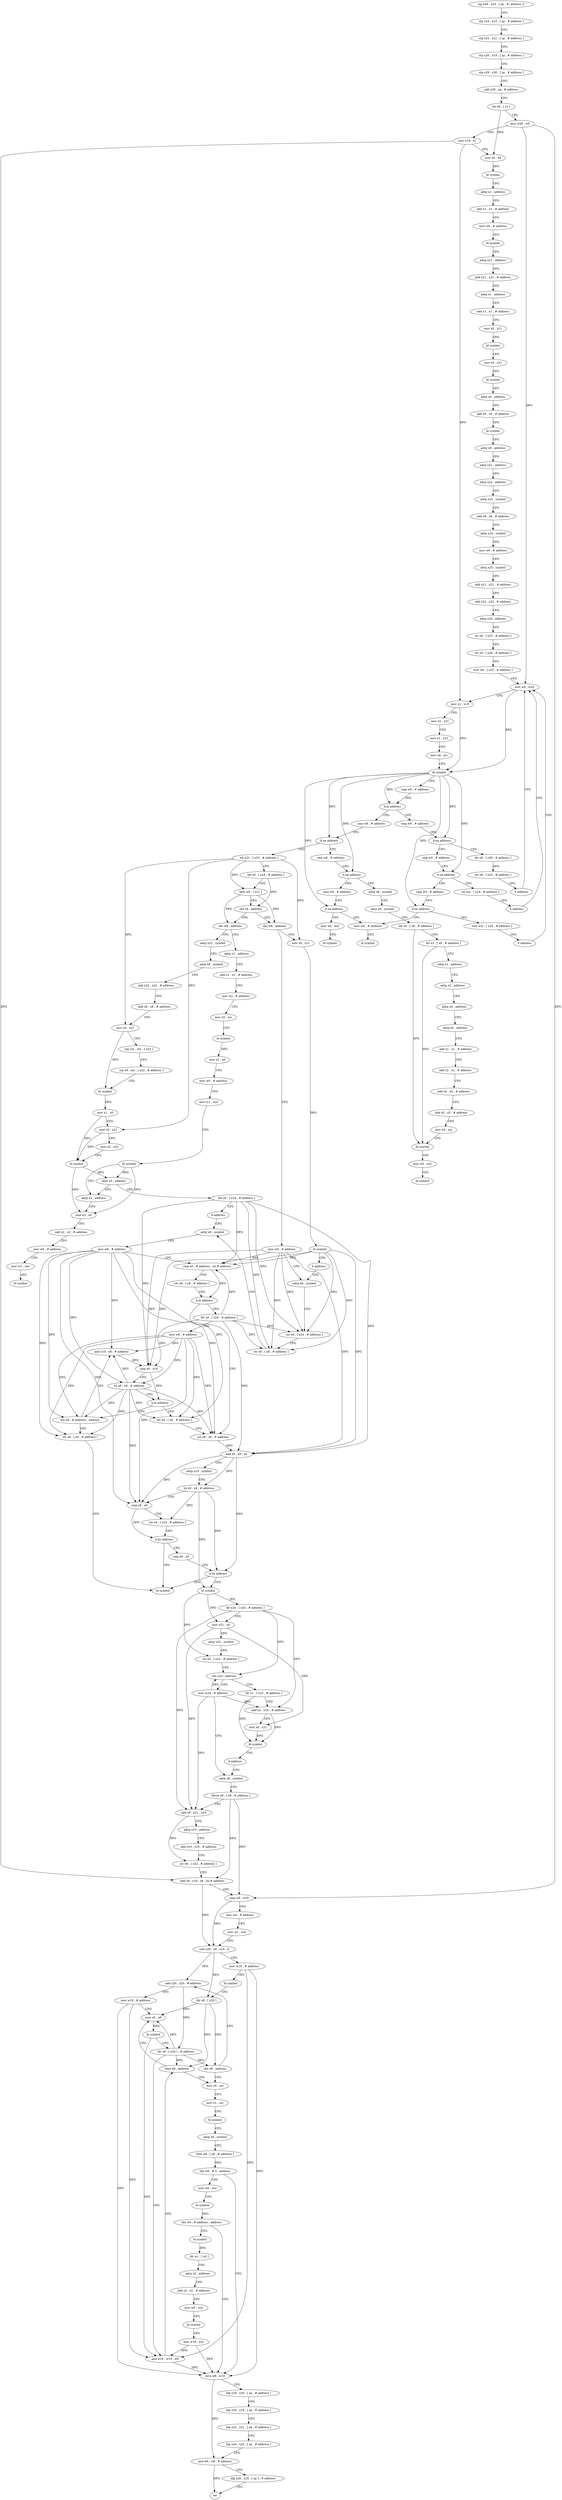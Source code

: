 digraph "func" {
"4202200" [label = "stp x26 , x25 , [ sp , #- address ]!" ]
"4202204" [label = "stp x24 , x23 , [ sp , # address ]" ]
"4202208" [label = "stp x22 , x21 , [ sp , # address ]" ]
"4202212" [label = "stp x20 , x19 , [ sp , # address ]" ]
"4202216" [label = "stp x29 , x30 , [ sp , # address ]" ]
"4202220" [label = "add x29 , sp , # address" ]
"4202224" [label = "ldr x8 , [ x1 ]" ]
"4202228" [label = "mov w20 , w0" ]
"4202232" [label = "mov x19 , x1" ]
"4202236" [label = "mov x0 , x8" ]
"4202240" [label = "bl symbol" ]
"4202244" [label = "adrp x1 , address" ]
"4202248" [label = "add x1 , x1 , # address" ]
"4202252" [label = "mov w0 , # address" ]
"4202256" [label = "bl symbol" ]
"4202260" [label = "adrp x21 , address" ]
"4202264" [label = "add x21 , x21 , # address" ]
"4202268" [label = "adrp x1 , address" ]
"4202272" [label = "add x1 , x1 , # address" ]
"4202276" [label = "mov x0 , x21" ]
"4202280" [label = "bl symbol" ]
"4202284" [label = "mov x0 , x21" ]
"4202288" [label = "bl symbol" ]
"4202292" [label = "adrp x0 , address" ]
"4202296" [label = "add x0 , x0 , # address" ]
"4202300" [label = "bl symbol" ]
"4202304" [label = "adrp x8 , address" ]
"4202308" [label = "adrp x21 , address" ]
"4202312" [label = "adrp x22 , address" ]
"4202316" [label = "adrp x23 , symbol" ]
"4202320" [label = "add x8 , x8 , # address" ]
"4202324" [label = "adrp x24 , symbol" ]
"4202328" [label = "mov w9 , # address" ]
"4202332" [label = "adrp x25 , symbol" ]
"4202336" [label = "add x21 , x21 , # address" ]
"4202340" [label = "add x22 , x22 , # address" ]
"4202344" [label = "adrp x26 , address" ]
"4202348" [label = "str x8 , [ x23 , # address ]" ]
"4202352" [label = "str x9 , [ x24 , # address ]" ]
"4202356" [label = "strb w9 , [ x25 , # address ]" ]
"4202360" [label = "mov w0 , w20" ]
"4202444" [label = "cmn w0 , # address" ]
"4202448" [label = "b.ne address" ]
"4202892" [label = "cmn w0 , # address" ]
"4202452" [label = "ldr x21 , [ x23 , # address ]" ]
"4202392" [label = "cmp w0 , # address" ]
"4202396" [label = "b.eq address" ]
"4202416" [label = "ldr x8 , [ x26 , # address ]" ]
"4202400" [label = "cmp w0 , # address" ]
"4202896" [label = "b.ne address" ]
"4202964" [label = "cmn w0 , # address" ]
"4202900" [label = "adrp x8 , symbol" ]
"4202456" [label = "ldr x9 , [ x24 , # address ]" ]
"4202460" [label = "ldrb w8 , [ x21 ]" ]
"4202464" [label = "cbz x9 , address" ]
"4202484" [label = "cbz w8 , address" ]
"4202468" [label = "cbz w8 , address" ]
"4202420" [label = "str x8 , [ x23 , # address ]" ]
"4202424" [label = "b address" ]
"4202404" [label = "b.ne address" ]
"4202428" [label = "cmp w0 , # address" ]
"4202408" [label = "str xzr , [ x24 , # address ]" ]
"4202968" [label = "b.ne address" ]
"4202980" [label = "mov w0 , # address" ]
"4202972" [label = "mov w0 , wzr" ]
"4202904" [label = "adrp x9 , symbol" ]
"4202908" [label = "ldr x0 , [ x8 , # address ]" ]
"4202912" [label = "ldr x3 , [ x9 , # address ]" ]
"4202916" [label = "adrp x1 , address" ]
"4202920" [label = "adrp x2 , address" ]
"4202924" [label = "adrp x4 , address" ]
"4202928" [label = "adrp x5 , address" ]
"4202932" [label = "add x1 , x1 , # address" ]
"4202936" [label = "add x2 , x2 , # address" ]
"4202940" [label = "add x4 , x4 , # address" ]
"4202944" [label = "add x5 , x5 , # address" ]
"4202948" [label = "mov x6 , xzr" ]
"4202952" [label = "bl symbol" ]
"4202956" [label = "mov w0 , wzr" ]
"4202960" [label = "bl symbol" ]
"4202988" [label = "adrp x1 , address" ]
"4202488" [label = "adrp x22 , symbol" ]
"4202548" [label = "mov w0 , # address" ]
"4202472" [label = "mov x0 , x21" ]
"4202364" [label = "mov x1 , x19" ]
"4202368" [label = "mov x2 , x21" ]
"4202372" [label = "mov x3 , x22" ]
"4202376" [label = "mov x4 , xzr" ]
"4202380" [label = "bl symbol" ]
"4202384" [label = "cmp w0 , # address" ]
"4202388" [label = "b.le address" ]
"4202432" [label = "b.ne address" ]
"4202436" [label = "strb wzr , [ x25 , # address ]" ]
"4202412" [label = "b address" ]
"4202984" [label = "bl symbol" ]
"4202976" [label = "bl symbol" ]
"4202992" [label = "add x1 , x1 , # address" ]
"4202996" [label = "mov w2 , # address" ]
"4203000" [label = "mov x0 , xzr" ]
"4203004" [label = "bl symbol" ]
"4203008" [label = "mov x2 , x0" ]
"4203012" [label = "mov w0 , # address" ]
"4203016" [label = "mov w1 , wzr" ]
"4203020" [label = "bl symbol" ]
"4203024" [label = "adrp x2 , address" ]
"4202492" [label = "adrp x8 , symbol" ]
"4202496" [label = "add x22 , x22 , # address" ]
"4202500" [label = "add x8 , x8 , # address" ]
"4202504" [label = "mov x0 , x21" ]
"4202508" [label = "stp xzr , xzr , [ x22 ]" ]
"4202512" [label = "stp x8 , xzr , [ x22 , # address ]" ]
"4202516" [label = "bl symbol" ]
"4202520" [label = "mov x1 , x0" ]
"4202524" [label = "mov x0 , x21" ]
"4202528" [label = "mov x2 , x22" ]
"4202532" [label = "bl symbol" ]
"4202536" [label = "cbnz x0 , address" ]
"4202540" [label = "ldr x0 , [ x24 , # address ]" ]
"4202552" [label = "adrp x8 , symbol" ]
"4202476" [label = "bl symbol" ]
"4202480" [label = "b address" ]
"4202440" [label = "b address" ]
"4203028" [label = "mov x3 , x0" ]
"4203032" [label = "add x2 , x2 , # address" ]
"4203036" [label = "mov w0 , # address" ]
"4203040" [label = "mov w1 , wzr" ]
"4203044" [label = "bl symbol" ]
"4202544" [label = "b address" ]
"4202564" [label = "adrp x9 , symbol" ]
"4202624" [label = "orr x9 , x8 , # address" ]
"4202628" [label = "add x9 , x9 , x0" ]
"4202632" [label = "adrp x10 , symbol" ]
"4202636" [label = "lsl x0 , x9 , # address" ]
"4202640" [label = "cmp x8 , x9" ]
"4202644" [label = "str x0 , [ x10 , # address ]" ]
"4202648" [label = "b.hs address" ]
"4202616" [label = "bl symbol" ]
"4202652" [label = "cmp x9 , x0" ]
"4202584" [label = "ldr x0 , [ x24 , # address ]" ]
"4202588" [label = "mov w8 , # address" ]
"4202592" [label = "and x10 , x8 , # address" ]
"4202556" [label = "str x0 , [ x24 , # address ]" ]
"4202560" [label = "str x0 , [ x8 , # address ]" ]
"4202568" [label = "mov w8 , # address" ]
"4202572" [label = "cmp x0 , # address , lsl # address" ]
"4202576" [label = "str x8 , [ x9 , # address ]" ]
"4202580" [label = "b.lo address" ]
"4202656" [label = "b.hs address" ]
"4202660" [label = "bl symbol" ]
"4202620" [label = "str x8 , [ x9 , # address ]" ]
"4202608" [label = "tbz x8 , # address , address" ]
"4202612" [label = "str x8 , [ x9 , # address ]" ]
"4202664" [label = "ldr x24 , [ x24 , # address ]" ]
"4202668" [label = "mov x21 , x0" ]
"4202672" [label = "adrp x22 , symbol" ]
"4202676" [label = "str x0 , [ x22 , # address ]" ]
"4202680" [label = "cbz x24 , address" ]
"4202704" [label = "mov w24 , # address" ]
"4202684" [label = "ldr x1 , [ x23 , # address ]" ]
"4202596" [label = "cmp x0 , x10" ]
"4202600" [label = "lsl x8 , x8 , # address" ]
"4202604" [label = "b.lo address" ]
"4202708" [label = "adrp x8 , symbol" ]
"4202688" [label = "add x2 , x24 , # address" ]
"4202692" [label = "mov x0 , x21" ]
"4202696" [label = "bl symbol" ]
"4202700" [label = "b address" ]
"4202796" [label = "mov x0 , xzr" ]
"4202800" [label = "mov x1 , xzr" ]
"4202804" [label = "bl symbol" ]
"4202808" [label = "adrp x8 , symbol" ]
"4202812" [label = "ldrb w8 , [ x8 , # address ]" ]
"4202816" [label = "tbz w8 , # 0 , address" ]
"4202860" [label = "mvn w8 , w19" ]
"4202820" [label = "mov w0 , wzr" ]
"4202768" [label = "add x20 , x20 , # address" ]
"4202772" [label = "mov w19 , # address" ]
"4202776" [label = "mov x0 , x8" ]
"4202712" [label = "ldrsw x8 , [ x8 , # address ]" ]
"4202716" [label = "add x9 , x21 , x24" ]
"4202720" [label = "adrp x10 , address" ]
"4202724" [label = "add x10 , x10 , # address" ]
"4202728" [label = "str x9 , [ x22 , # address ]" ]
"4202732" [label = "add x9 , x19 , x8 , lsl # address" ]
"4202736" [label = "cmp w8 , w20" ]
"4202740" [label = "mov w0 , # address" ]
"4202744" [label = "mov w1 , wzr" ]
"4202748" [label = "csel x20 , x9 , x10 , lt" ]
"4202752" [label = "mov w19 , # address" ]
"4202756" [label = "bl symbol" ]
"4202760" [label = "ldr x8 , [ x20 ]" ]
"4202764" [label = "cbz x8 , address" ]
"4202864" [label = "ldp x29 , x30 , [ sp , # address ]" ]
"4202868" [label = "ldp x20 , x19 , [ sp , # address ]" ]
"4202872" [label = "ldp x22 , x21 , [ sp , # address ]" ]
"4202876" [label = "ldp x24 , x23 , [ sp , # address ]" ]
"4202880" [label = "and w0 , w8 , # address" ]
"4202884" [label = "ldp x26 , x25 , [ sp ] , # address" ]
"4202888" [label = "ret" ]
"4202824" [label = "bl symbol" ]
"4202828" [label = "tbz w0 , # address , address" ]
"4202832" [label = "bl symbol" ]
"4202780" [label = "bl symbol" ]
"4202784" [label = "ldr x8 , [ x20 ] , # address" ]
"4202788" [label = "and w19 , w19 , w0" ]
"4202792" [label = "cbnz x8 , address" ]
"4202836" [label = "ldr w1 , [ x0 ]" ]
"4202840" [label = "adrp x2 , address" ]
"4202844" [label = "add x2 , x2 , # address" ]
"4202848" [label = "mov w0 , wzr" ]
"4202852" [label = "bl symbol" ]
"4202856" [label = "mov w19 , wzr" ]
"4202200" -> "4202204" [ label = "CFG" ]
"4202204" -> "4202208" [ label = "CFG" ]
"4202208" -> "4202212" [ label = "CFG" ]
"4202212" -> "4202216" [ label = "CFG" ]
"4202216" -> "4202220" [ label = "CFG" ]
"4202220" -> "4202224" [ label = "CFG" ]
"4202224" -> "4202228" [ label = "CFG" ]
"4202224" -> "4202236" [ label = "DFG" ]
"4202228" -> "4202232" [ label = "CFG" ]
"4202228" -> "4202360" [ label = "DFG" ]
"4202228" -> "4202736" [ label = "DFG" ]
"4202232" -> "4202236" [ label = "CFG" ]
"4202232" -> "4202364" [ label = "DFG" ]
"4202232" -> "4202732" [ label = "DFG" ]
"4202236" -> "4202240" [ label = "DFG" ]
"4202240" -> "4202244" [ label = "CFG" ]
"4202244" -> "4202248" [ label = "CFG" ]
"4202248" -> "4202252" [ label = "CFG" ]
"4202252" -> "4202256" [ label = "CFG" ]
"4202256" -> "4202260" [ label = "CFG" ]
"4202260" -> "4202264" [ label = "CFG" ]
"4202264" -> "4202268" [ label = "CFG" ]
"4202268" -> "4202272" [ label = "CFG" ]
"4202272" -> "4202276" [ label = "CFG" ]
"4202276" -> "4202280" [ label = "CFG" ]
"4202280" -> "4202284" [ label = "CFG" ]
"4202284" -> "4202288" [ label = "CFG" ]
"4202288" -> "4202292" [ label = "CFG" ]
"4202292" -> "4202296" [ label = "CFG" ]
"4202296" -> "4202300" [ label = "CFG" ]
"4202300" -> "4202304" [ label = "CFG" ]
"4202304" -> "4202308" [ label = "CFG" ]
"4202308" -> "4202312" [ label = "CFG" ]
"4202312" -> "4202316" [ label = "CFG" ]
"4202316" -> "4202320" [ label = "CFG" ]
"4202320" -> "4202324" [ label = "CFG" ]
"4202324" -> "4202328" [ label = "CFG" ]
"4202328" -> "4202332" [ label = "CFG" ]
"4202332" -> "4202336" [ label = "CFG" ]
"4202336" -> "4202340" [ label = "CFG" ]
"4202340" -> "4202344" [ label = "CFG" ]
"4202344" -> "4202348" [ label = "CFG" ]
"4202348" -> "4202352" [ label = "CFG" ]
"4202352" -> "4202356" [ label = "CFG" ]
"4202356" -> "4202360" [ label = "CFG" ]
"4202360" -> "4202364" [ label = "CFG" ]
"4202360" -> "4202380" [ label = "DFG" ]
"4202444" -> "4202448" [ label = "CFG" ]
"4202448" -> "4202892" [ label = "CFG" ]
"4202448" -> "4202452" [ label = "CFG" ]
"4202892" -> "4202896" [ label = "CFG" ]
"4202452" -> "4202456" [ label = "CFG" ]
"4202452" -> "4202460" [ label = "DFG" ]
"4202452" -> "4202504" [ label = "DFG" ]
"4202452" -> "4202524" [ label = "DFG" ]
"4202452" -> "4202472" [ label = "DFG" ]
"4202392" -> "4202396" [ label = "CFG" ]
"4202396" -> "4202416" [ label = "CFG" ]
"4202396" -> "4202400" [ label = "CFG" ]
"4202416" -> "4202420" [ label = "DFG" ]
"4202400" -> "4202404" [ label = "CFG" ]
"4202896" -> "4202964" [ label = "CFG" ]
"4202896" -> "4202900" [ label = "CFG" ]
"4202964" -> "4202968" [ label = "CFG" ]
"4202900" -> "4202904" [ label = "CFG" ]
"4202456" -> "4202460" [ label = "CFG" ]
"4202456" -> "4202464" [ label = "DFG" ]
"4202460" -> "4202464" [ label = "CFG" ]
"4202460" -> "4202484" [ label = "DFG" ]
"4202460" -> "4202468" [ label = "DFG" ]
"4202464" -> "4202484" [ label = "CFG" ]
"4202464" -> "4202468" [ label = "CFG" ]
"4202484" -> "4202988" [ label = "CFG" ]
"4202484" -> "4202488" [ label = "CFG" ]
"4202468" -> "4202548" [ label = "CFG" ]
"4202468" -> "4202472" [ label = "CFG" ]
"4202420" -> "4202424" [ label = "CFG" ]
"4202424" -> "4202360" [ label = "CFG" ]
"4202404" -> "4202428" [ label = "CFG" ]
"4202404" -> "4202408" [ label = "CFG" ]
"4202428" -> "4202432" [ label = "CFG" ]
"4202408" -> "4202412" [ label = "CFG" ]
"4202968" -> "4202980" [ label = "CFG" ]
"4202968" -> "4202972" [ label = "CFG" ]
"4202980" -> "4202984" [ label = "CFG" ]
"4202972" -> "4202976" [ label = "CFG" ]
"4202904" -> "4202908" [ label = "CFG" ]
"4202908" -> "4202912" [ label = "CFG" ]
"4202908" -> "4202952" [ label = "DFG" ]
"4202912" -> "4202916" [ label = "CFG" ]
"4202912" -> "4202952" [ label = "DFG" ]
"4202916" -> "4202920" [ label = "CFG" ]
"4202920" -> "4202924" [ label = "CFG" ]
"4202924" -> "4202928" [ label = "CFG" ]
"4202928" -> "4202932" [ label = "CFG" ]
"4202932" -> "4202936" [ label = "CFG" ]
"4202936" -> "4202940" [ label = "CFG" ]
"4202940" -> "4202944" [ label = "CFG" ]
"4202944" -> "4202948" [ label = "CFG" ]
"4202948" -> "4202952" [ label = "CFG" ]
"4202952" -> "4202956" [ label = "CFG" ]
"4202956" -> "4202960" [ label = "CFG" ]
"4202988" -> "4202992" [ label = "CFG" ]
"4202488" -> "4202492" [ label = "CFG" ]
"4202548" -> "4202552" [ label = "CFG" ]
"4202548" -> "4202556" [ label = "DFG" ]
"4202548" -> "4202560" [ label = "DFG" ]
"4202548" -> "4202572" [ label = "DFG" ]
"4202548" -> "4202628" [ label = "DFG" ]
"4202548" -> "4202596" [ label = "DFG" ]
"4202472" -> "4202476" [ label = "DFG" ]
"4202364" -> "4202368" [ label = "CFG" ]
"4202364" -> "4202380" [ label = "DFG" ]
"4202368" -> "4202372" [ label = "CFG" ]
"4202372" -> "4202376" [ label = "CFG" ]
"4202376" -> "4202380" [ label = "CFG" ]
"4202380" -> "4202384" [ label = "CFG" ]
"4202380" -> "4202388" [ label = "DFG" ]
"4202380" -> "4202448" [ label = "DFG" ]
"4202380" -> "4202396" [ label = "DFG" ]
"4202380" -> "4202896" [ label = "DFG" ]
"4202380" -> "4202404" [ label = "DFG" ]
"4202380" -> "4202968" [ label = "DFG" ]
"4202380" -> "4202432" [ label = "DFG" ]
"4202384" -> "4202388" [ label = "CFG" ]
"4202388" -> "4202444" [ label = "CFG" ]
"4202388" -> "4202392" [ label = "CFG" ]
"4202432" -> "4202980" [ label = "CFG" ]
"4202432" -> "4202436" [ label = "CFG" ]
"4202436" -> "4202440" [ label = "CFG" ]
"4202412" -> "4202360" [ label = "CFG" ]
"4202992" -> "4202996" [ label = "CFG" ]
"4202996" -> "4203000" [ label = "CFG" ]
"4203000" -> "4203004" [ label = "CFG" ]
"4203004" -> "4203008" [ label = "DFG" ]
"4203008" -> "4203012" [ label = "CFG" ]
"4203012" -> "4203016" [ label = "CFG" ]
"4203016" -> "4203020" [ label = "CFG" ]
"4203020" -> "4203024" [ label = "CFG" ]
"4203020" -> "4202536" [ label = "DFG" ]
"4203020" -> "4203028" [ label = "DFG" ]
"4203024" -> "4203028" [ label = "CFG" ]
"4202492" -> "4202496" [ label = "CFG" ]
"4202496" -> "4202500" [ label = "CFG" ]
"4202500" -> "4202504" [ label = "CFG" ]
"4202504" -> "4202508" [ label = "CFG" ]
"4202504" -> "4202516" [ label = "DFG" ]
"4202508" -> "4202512" [ label = "CFG" ]
"4202512" -> "4202516" [ label = "CFG" ]
"4202516" -> "4202520" [ label = "DFG" ]
"4202520" -> "4202524" [ label = "CFG" ]
"4202520" -> "4202532" [ label = "DFG" ]
"4202524" -> "4202528" [ label = "CFG" ]
"4202524" -> "4202532" [ label = "DFG" ]
"4202528" -> "4202532" [ label = "CFG" ]
"4202532" -> "4202536" [ label = "DFG" ]
"4202532" -> "4203028" [ label = "DFG" ]
"4202536" -> "4203024" [ label = "CFG" ]
"4202536" -> "4202540" [ label = "CFG" ]
"4202540" -> "4202544" [ label = "CFG" ]
"4202540" -> "4202556" [ label = "DFG" ]
"4202540" -> "4202560" [ label = "DFG" ]
"4202540" -> "4202572" [ label = "DFG" ]
"4202540" -> "4202628" [ label = "DFG" ]
"4202540" -> "4202596" [ label = "DFG" ]
"4202552" -> "4202556" [ label = "CFG" ]
"4202476" -> "4202480" [ label = "CFG" ]
"4202476" -> "4202556" [ label = "DFG" ]
"4202476" -> "4202560" [ label = "DFG" ]
"4202476" -> "4202572" [ label = "DFG" ]
"4202476" -> "4202628" [ label = "DFG" ]
"4202476" -> "4202596" [ label = "DFG" ]
"4202480" -> "4202552" [ label = "CFG" ]
"4202440" -> "4202360" [ label = "CFG" ]
"4203028" -> "4203032" [ label = "CFG" ]
"4203032" -> "4203036" [ label = "CFG" ]
"4203036" -> "4203040" [ label = "CFG" ]
"4203040" -> "4203044" [ label = "CFG" ]
"4202544" -> "4202564" [ label = "CFG" ]
"4202564" -> "4202568" [ label = "CFG" ]
"4202624" -> "4202628" [ label = "DFG" ]
"4202628" -> "4202632" [ label = "CFG" ]
"4202628" -> "4202636" [ label = "DFG" ]
"4202628" -> "4202640" [ label = "DFG" ]
"4202628" -> "4202656" [ label = "DFG" ]
"4202632" -> "4202636" [ label = "CFG" ]
"4202636" -> "4202640" [ label = "CFG" ]
"4202636" -> "4202644" [ label = "DFG" ]
"4202636" -> "4202656" [ label = "DFG" ]
"4202636" -> "4202660" [ label = "DFG" ]
"4202640" -> "4202644" [ label = "CFG" ]
"4202640" -> "4202648" [ label = "DFG" ]
"4202644" -> "4202648" [ label = "CFG" ]
"4202648" -> "4202616" [ label = "CFG" ]
"4202648" -> "4202652" [ label = "CFG" ]
"4202652" -> "4202656" [ label = "CFG" ]
"4202584" -> "4202588" [ label = "CFG" ]
"4202584" -> "4202556" [ label = "DFG" ]
"4202584" -> "4202560" [ label = "DFG" ]
"4202584" -> "4202572" [ label = "DFG" ]
"4202584" -> "4202628" [ label = "DFG" ]
"4202584" -> "4202596" [ label = "DFG" ]
"4202588" -> "4202592" [ label = "DFG" ]
"4202588" -> "4202624" [ label = "DFG" ]
"4202588" -> "4202640" [ label = "DFG" ]
"4202588" -> "4202600" [ label = "DFG" ]
"4202588" -> "4202620" [ label = "DFG" ]
"4202588" -> "4202608" [ label = "DFG" ]
"4202588" -> "4202612" [ label = "DFG" ]
"4202592" -> "4202596" [ label = "DFG" ]
"4202556" -> "4202560" [ label = "CFG" ]
"4202560" -> "4202564" [ label = "CFG" ]
"4202568" -> "4202572" [ label = "CFG" ]
"4202568" -> "4202624" [ label = "DFG" ]
"4202568" -> "4202640" [ label = "DFG" ]
"4202568" -> "4202592" [ label = "DFG" ]
"4202568" -> "4202600" [ label = "DFG" ]
"4202568" -> "4202620" [ label = "DFG" ]
"4202568" -> "4202608" [ label = "DFG" ]
"4202568" -> "4202612" [ label = "DFG" ]
"4202572" -> "4202576" [ label = "CFG" ]
"4202572" -> "4202580" [ label = "DFG" ]
"4202576" -> "4202580" [ label = "CFG" ]
"4202580" -> "4202624" [ label = "CFG" ]
"4202580" -> "4202584" [ label = "CFG" ]
"4202656" -> "4202616" [ label = "CFG" ]
"4202656" -> "4202660" [ label = "CFG" ]
"4202660" -> "4202664" [ label = "CFG" ]
"4202660" -> "4202668" [ label = "DFG" ]
"4202660" -> "4202676" [ label = "DFG" ]
"4202620" -> "4202624" [ label = "CFG" ]
"4202608" -> "4202592" [ label = "CFG" ]
"4202608" -> "4202612" [ label = "CFG" ]
"4202612" -> "4202616" [ label = "CFG" ]
"4202664" -> "4202668" [ label = "CFG" ]
"4202664" -> "4202680" [ label = "DFG" ]
"4202664" -> "4202688" [ label = "DFG" ]
"4202664" -> "4202716" [ label = "DFG" ]
"4202668" -> "4202672" [ label = "CFG" ]
"4202668" -> "4202692" [ label = "DFG" ]
"4202668" -> "4202716" [ label = "DFG" ]
"4202672" -> "4202676" [ label = "CFG" ]
"4202676" -> "4202680" [ label = "CFG" ]
"4202680" -> "4202704" [ label = "CFG" ]
"4202680" -> "4202684" [ label = "CFG" ]
"4202704" -> "4202708" [ label = "CFG" ]
"4202704" -> "4202680" [ label = "DFG" ]
"4202704" -> "4202688" [ label = "DFG" ]
"4202704" -> "4202716" [ label = "DFG" ]
"4202684" -> "4202688" [ label = "CFG" ]
"4202684" -> "4202696" [ label = "DFG" ]
"4202596" -> "4202600" [ label = "CFG" ]
"4202596" -> "4202604" [ label = "DFG" ]
"4202600" -> "4202604" [ label = "CFG" ]
"4202600" -> "4202624" [ label = "DFG" ]
"4202600" -> "4202592" [ label = "DFG" ]
"4202600" -> "4202640" [ label = "DFG" ]
"4202600" -> "4202620" [ label = "DFG" ]
"4202600" -> "4202608" [ label = "DFG" ]
"4202600" -> "4202612" [ label = "DFG" ]
"4202604" -> "4202620" [ label = "CFG" ]
"4202604" -> "4202608" [ label = "CFG" ]
"4202708" -> "4202712" [ label = "CFG" ]
"4202688" -> "4202692" [ label = "CFG" ]
"4202688" -> "4202696" [ label = "DFG" ]
"4202692" -> "4202696" [ label = "DFG" ]
"4202696" -> "4202700" [ label = "CFG" ]
"4202700" -> "4202708" [ label = "CFG" ]
"4202796" -> "4202800" [ label = "CFG" ]
"4202800" -> "4202804" [ label = "CFG" ]
"4202804" -> "4202808" [ label = "CFG" ]
"4202808" -> "4202812" [ label = "CFG" ]
"4202812" -> "4202816" [ label = "DFG" ]
"4202816" -> "4202860" [ label = "CFG" ]
"4202816" -> "4202820" [ label = "CFG" ]
"4202860" -> "4202864" [ label = "CFG" ]
"4202860" -> "4202880" [ label = "DFG" ]
"4202820" -> "4202824" [ label = "CFG" ]
"4202768" -> "4202772" [ label = "CFG" ]
"4202768" -> "4202784" [ label = "DFG" ]
"4202772" -> "4202776" [ label = "CFG" ]
"4202772" -> "4202860" [ label = "DFG" ]
"4202772" -> "4202788" [ label = "DFG" ]
"4202776" -> "4202780" [ label = "DFG" ]
"4202712" -> "4202716" [ label = "CFG" ]
"4202712" -> "4202732" [ label = "DFG" ]
"4202712" -> "4202736" [ label = "DFG" ]
"4202716" -> "4202720" [ label = "CFG" ]
"4202716" -> "4202728" [ label = "DFG" ]
"4202720" -> "4202724" [ label = "CFG" ]
"4202724" -> "4202728" [ label = "CFG" ]
"4202728" -> "4202732" [ label = "CFG" ]
"4202732" -> "4202736" [ label = "CFG" ]
"4202732" -> "4202748" [ label = "DFG" ]
"4202736" -> "4202740" [ label = "CFG" ]
"4202736" -> "4202748" [ label = "DFG" ]
"4202740" -> "4202744" [ label = "CFG" ]
"4202744" -> "4202748" [ label = "CFG" ]
"4202748" -> "4202752" [ label = "CFG" ]
"4202748" -> "4202760" [ label = "DFG" ]
"4202748" -> "4202768" [ label = "DFG" ]
"4202752" -> "4202756" [ label = "CFG" ]
"4202752" -> "4202860" [ label = "DFG" ]
"4202752" -> "4202788" [ label = "DFG" ]
"4202756" -> "4202760" [ label = "CFG" ]
"4202760" -> "4202764" [ label = "DFG" ]
"4202760" -> "4202776" [ label = "DFG" ]
"4202760" -> "4202792" [ label = "DFG" ]
"4202764" -> "4202796" [ label = "CFG" ]
"4202764" -> "4202768" [ label = "CFG" ]
"4202864" -> "4202868" [ label = "CFG" ]
"4202868" -> "4202872" [ label = "CFG" ]
"4202872" -> "4202876" [ label = "CFG" ]
"4202876" -> "4202880" [ label = "CFG" ]
"4202880" -> "4202884" [ label = "CFG" ]
"4202880" -> "4202888" [ label = "DFG" ]
"4202884" -> "4202888" [ label = "CFG" ]
"4202824" -> "4202828" [ label = "DFG" ]
"4202828" -> "4202860" [ label = "CFG" ]
"4202828" -> "4202832" [ label = "CFG" ]
"4202832" -> "4202836" [ label = "DFG" ]
"4202780" -> "4202784" [ label = "CFG" ]
"4202780" -> "4202788" [ label = "DFG" ]
"4202784" -> "4202788" [ label = "CFG" ]
"4202784" -> "4202764" [ label = "DFG" ]
"4202784" -> "4202776" [ label = "DFG" ]
"4202784" -> "4202792" [ label = "DFG" ]
"4202788" -> "4202792" [ label = "CFG" ]
"4202788" -> "4202860" [ label = "DFG" ]
"4202792" -> "4202776" [ label = "CFG" ]
"4202792" -> "4202796" [ label = "CFG" ]
"4202836" -> "4202840" [ label = "CFG" ]
"4202840" -> "4202844" [ label = "CFG" ]
"4202844" -> "4202848" [ label = "CFG" ]
"4202848" -> "4202852" [ label = "CFG" ]
"4202852" -> "4202856" [ label = "CFG" ]
"4202856" -> "4202860" [ label = "DFG" ]
"4202856" -> "4202788" [ label = "DFG" ]
}
